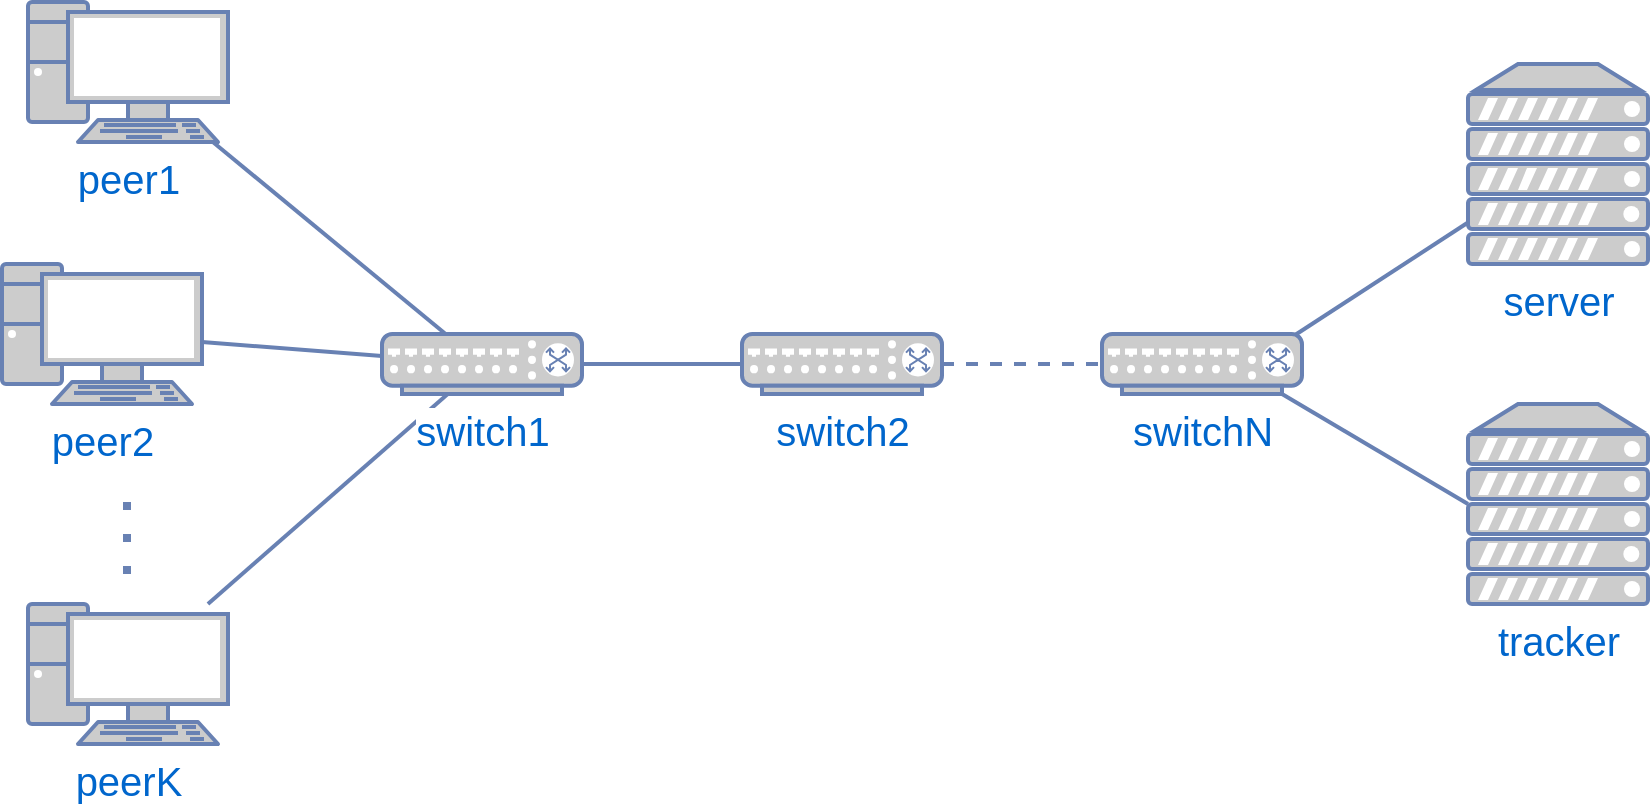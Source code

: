 <mxfile version="18.0.0" type="github">
  <diagram name="Page-1" id="d66fe2ae-3e9f-cf2f-6d29-e24063ad5d60">
    <mxGraphModel dx="3302" dy="604" grid="1" gridSize="10" guides="1" tooltips="1" connect="1" arrows="1" fold="1" page="1" pageScale="1" pageWidth="1100" pageHeight="850" background="none" math="0" shadow="0">
      <root>
        <mxCell id="0" />
        <mxCell id="1" parent="0" />
        <mxCell id="5fc5e51f7ca293a3-122" value="&lt;font style=&quot;font-size: 20px;&quot;&gt;server&lt;/font&gt;" style="fontColor=#0066CC;verticalAlign=top;verticalLabelPosition=bottom;labelPosition=center;align=center;html=1;fillColor=#CCCCCC;strokeColor=#6881B3;gradientColor=none;gradientDirection=north;strokeWidth=2;shape=mxgraph.networks.server;rounded=1;shadow=0;comic=0;labelBackgroundColor=#ffffff;" parent="1" vertex="1">
          <mxGeometry x="-1330" y="85" width="90" height="100" as="geometry" />
        </mxCell>
        <mxCell id="5fc5e51f7ca293a3-123" style="edgeStyle=none;html=1;labelBackgroundColor=none;endArrow=none;strokeWidth=2;fontFamily=Verdana;fontSize=28;fontColor=#0066CC;rounded=0;strokeColor=#6881B3;" parent="1" source="5fc5e51f7ca293a3-130" target="5fc5e51f7ca293a3-131" edge="1">
          <mxGeometry relative="1" as="geometry" />
        </mxCell>
        <mxCell id="5fc5e51f7ca293a3-125" style="edgeStyle=none;html=1;labelBackgroundColor=none;endArrow=none;strokeWidth=2;fontFamily=Verdana;fontSize=28;fontColor=#0066CC;rounded=0;strokeColor=#6881B3;" parent="1" source="5fc5e51f7ca293a3-130" target="5fc5e51f7ca293a3-133" edge="1">
          <mxGeometry relative="1" as="geometry" />
        </mxCell>
        <mxCell id="5fc5e51f7ca293a3-126" style="edgeStyle=none;html=1;labelBackgroundColor=none;endArrow=none;strokeWidth=2;fontFamily=Verdana;fontSize=28;fontColor=#0066CC;rounded=0;strokeColor=#6881B3;entryX=0;entryY=0.5;entryDx=0;entryDy=0;entryPerimeter=0;exitX=0.9;exitY=1;exitDx=0;exitDy=0;exitPerimeter=0;" parent="1" source="sqG9bgqjpmHqjaQHSmaF-8" target="dRbhdoeHwVVpCG-c0DXq-1" edge="1">
          <mxGeometry relative="1" as="geometry">
            <mxPoint x="-1683" y="277.529" as="targetPoint" />
          </mxGeometry>
        </mxCell>
        <mxCell id="5fc5e51f7ca293a3-128" style="edgeStyle=none;html=1;labelBackgroundColor=none;endArrow=none;strokeWidth=2;fontFamily=Verdana;fontSize=28;fontColor=#0066CC;rounded=0;strokeColor=#6881B3;" parent="1" source="5fc5e51f7ca293a3-130" target="5fc5e51f7ca293a3-134" edge="1">
          <mxGeometry relative="1" as="geometry" />
        </mxCell>
        <mxCell id="5fc5e51f7ca293a3-129" style="edgeStyle=none;html=1;labelBackgroundColor=none;endArrow=none;strokeWidth=2;fontFamily=Verdana;fontSize=28;fontColor=#0066CC;rounded=0;strokeColor=#6881B3;exitX=0.95;exitY=0.05;exitDx=0;exitDy=0;exitPerimeter=0;" parent="1" source="sqG9bgqjpmHqjaQHSmaF-8" target="5fc5e51f7ca293a3-122" edge="1">
          <mxGeometry relative="1" as="geometry" />
        </mxCell>
        <mxCell id="sqG9bgqjpmHqjaQHSmaF-7" value="" style="edgeStyle=orthogonalEdgeStyle;rounded=0;orthogonalLoop=1;jettySize=auto;html=1;endArrow=none;endFill=0;strokeColor=#6881B3;strokeWidth=2;" parent="1" source="5fc5e51f7ca293a3-130" target="sqG9bgqjpmHqjaQHSmaF-6" edge="1">
          <mxGeometry relative="1" as="geometry" />
        </mxCell>
        <mxCell id="5fc5e51f7ca293a3-130" value="&lt;font style=&quot;font-size: 20px;&quot;&gt;switch1&lt;/font&gt;" style="fontColor=#0066CC;verticalAlign=top;verticalLabelPosition=bottom;labelPosition=center;align=center;html=1;fillColor=#CCCCCC;strokeColor=#6881B3;gradientColor=none;gradientDirection=north;strokeWidth=2;shape=mxgraph.networks.switch;rounded=1;shadow=0;comic=0;labelBackgroundColor=#ffffff;" parent="1" vertex="1">
          <mxGeometry x="-1873" y="220" width="100" height="30" as="geometry" />
        </mxCell>
        <mxCell id="5fc5e51f7ca293a3-131" value="&lt;font style=&quot;font-size: 20px;&quot;&gt;peer1&lt;/font&gt;" style="fontColor=#0066CC;verticalAlign=top;verticalLabelPosition=bottom;labelPosition=center;align=center;html=1;fillColor=#CCCCCC;strokeColor=#6881B3;gradientColor=none;gradientDirection=north;strokeWidth=2;shape=mxgraph.networks.pc;rounded=1;shadow=0;comic=0;labelBackgroundColor=#ffffff;" parent="1" vertex="1">
          <mxGeometry x="-2050" y="54" width="100" height="70" as="geometry" />
        </mxCell>
        <mxCell id="5fc5e51f7ca293a3-133" value="&lt;font style=&quot;font-size: 20px;&quot;&gt;peerK&lt;/font&gt;" style="fontColor=#0066CC;verticalAlign=top;verticalLabelPosition=bottom;labelPosition=center;align=center;html=1;fillColor=#CCCCCC;strokeColor=#6881B3;gradientColor=none;gradientDirection=north;strokeWidth=2;shape=mxgraph.networks.pc;rounded=1;shadow=0;comic=0;labelBackgroundColor=#ffffff;" parent="1" vertex="1">
          <mxGeometry x="-2050" y="355" width="100" height="70" as="geometry" />
        </mxCell>
        <mxCell id="5fc5e51f7ca293a3-134" value="&lt;font style=&quot;font-size: 20px;&quot;&gt;peer2&lt;/font&gt;" style="fontColor=#0066CC;verticalAlign=top;verticalLabelPosition=bottom;labelPosition=center;align=center;html=1;fillColor=#CCCCCC;strokeColor=#6881B3;gradientColor=none;gradientDirection=north;strokeWidth=2;shape=mxgraph.networks.pc;rounded=1;shadow=0;comic=0;labelBackgroundColor=#ffffff;" parent="1" vertex="1">
          <mxGeometry x="-2063" y="185" width="100" height="70" as="geometry" />
        </mxCell>
        <mxCell id="dRbhdoeHwVVpCG-c0DXq-1" value="&lt;font style=&quot;font-size: 20px;&quot;&gt;tracker&lt;/font&gt;" style="fontColor=#0066CC;verticalAlign=top;verticalLabelPosition=bottom;labelPosition=center;align=center;html=1;fillColor=#CCCCCC;strokeColor=#6881B3;gradientColor=none;gradientDirection=north;strokeWidth=2;shape=mxgraph.networks.server;rounded=1;shadow=0;comic=0;labelBackgroundColor=#ffffff;" parent="1" vertex="1">
          <mxGeometry x="-1330" y="255" width="90" height="100" as="geometry" />
        </mxCell>
        <mxCell id="sqG9bgqjpmHqjaQHSmaF-4" value="" style="endArrow=none;dashed=1;html=1;dashPattern=1 3;strokeWidth=4;rounded=0;strokeColor=#6881B3;" parent="1" edge="1">
          <mxGeometry width="50" height="50" relative="1" as="geometry">
            <mxPoint x="-2000.5" y="340" as="sourcePoint" />
            <mxPoint x="-2000.5" y="300" as="targetPoint" />
          </mxGeometry>
        </mxCell>
        <mxCell id="sqG9bgqjpmHqjaQHSmaF-9" value="" style="edgeStyle=orthogonalEdgeStyle;rounded=0;orthogonalLoop=1;jettySize=auto;html=1;dashed=1;endArrow=none;endFill=0;strokeColor=#6881B3;strokeWidth=2;" parent="1" source="sqG9bgqjpmHqjaQHSmaF-6" target="sqG9bgqjpmHqjaQHSmaF-8" edge="1">
          <mxGeometry relative="1" as="geometry" />
        </mxCell>
        <mxCell id="sqG9bgqjpmHqjaQHSmaF-6" value="&lt;font style=&quot;font-size: 20px;&quot;&gt;switch2&lt;/font&gt;" style="fontColor=#0066CC;verticalAlign=top;verticalLabelPosition=bottom;labelPosition=center;align=center;html=1;fillColor=#CCCCCC;strokeColor=#6881B3;gradientColor=none;gradientDirection=north;strokeWidth=2;shape=mxgraph.networks.switch;rounded=1;shadow=0;comic=0;labelBackgroundColor=#ffffff;" parent="1" vertex="1">
          <mxGeometry x="-1693" y="220" width="100" height="30" as="geometry" />
        </mxCell>
        <mxCell id="sqG9bgqjpmHqjaQHSmaF-8" value="&lt;font style=&quot;font-size: 20px;&quot;&gt;switchN&lt;/font&gt;" style="fontColor=#0066CC;verticalAlign=top;verticalLabelPosition=bottom;labelPosition=center;align=center;html=1;fillColor=#CCCCCC;strokeColor=#6881B3;gradientColor=none;gradientDirection=north;strokeWidth=2;shape=mxgraph.networks.switch;rounded=1;shadow=0;comic=0;labelBackgroundColor=#ffffff;" parent="1" vertex="1">
          <mxGeometry x="-1513" y="220" width="100" height="30" as="geometry" />
        </mxCell>
      </root>
    </mxGraphModel>
  </diagram>
</mxfile>
